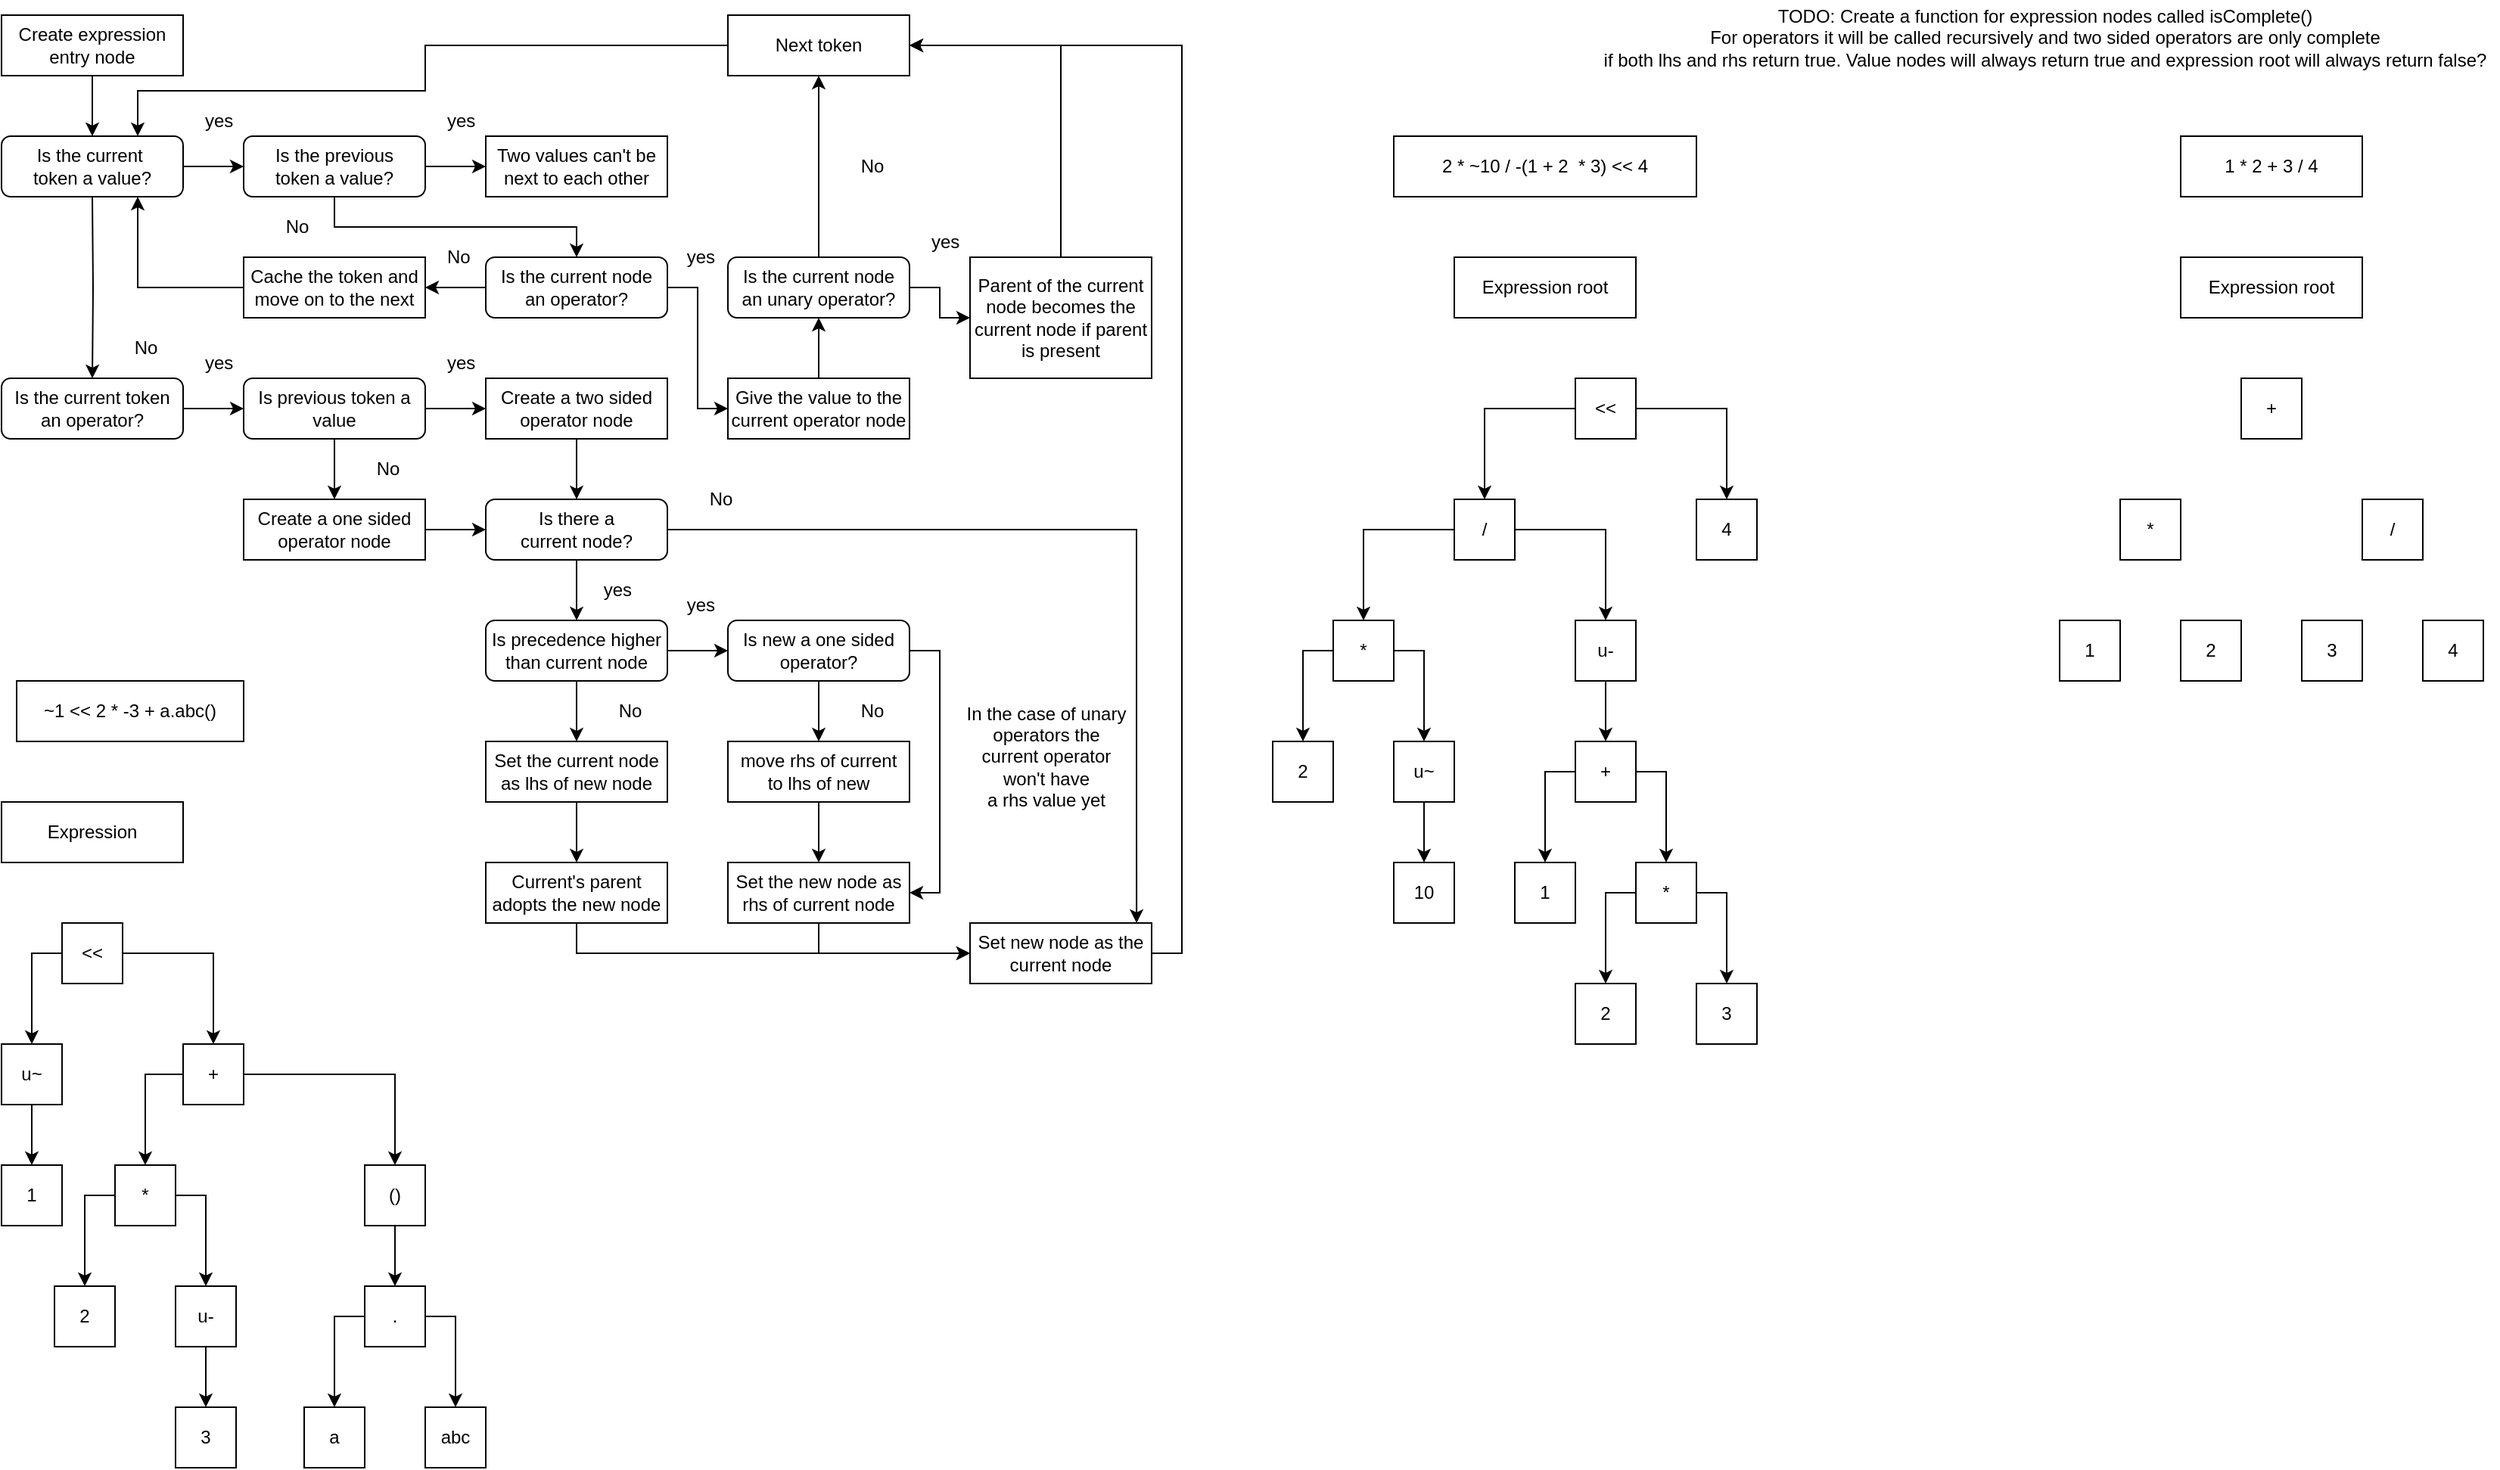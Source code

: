 <mxfile version="16.5.1" type="device"><diagram id="SBcMGMLodBMn_lNQAV_j" name="Page-1"><mxGraphModel dx="2355" dy="1145" grid="1" gridSize="10" guides="1" tooltips="1" connect="1" arrows="1" fold="1" page="1" pageScale="1" pageWidth="850" pageHeight="1100" math="0" shadow="0"><root><mxCell id="0"/><mxCell id="1" parent="0"/><mxCell id="Y9OVH4Fp9jgaFAXymYTt-4" style="edgeStyle=orthogonalEdgeStyle;rounded=0;orthogonalLoop=1;jettySize=auto;html=1;exitX=0.5;exitY=1;exitDx=0;exitDy=0;entryX=0.5;entryY=0;entryDx=0;entryDy=0;" parent="1" source="Y9OVH4Fp9jgaFAXymYTt-1" edge="1"><mxGeometry relative="1" as="geometry"><mxPoint x="100" y="120" as="targetPoint"/></mxGeometry></mxCell><mxCell id="Y9OVH4Fp9jgaFAXymYTt-1" value="Create expression&lt;br&gt;entry node" style="whiteSpace=wrap;html=1;" parent="1" vertex="1"><mxGeometry x="40" y="40" width="120" height="40" as="geometry"/></mxCell><mxCell id="Y9OVH4Fp9jgaFAXymYTt-6" style="edgeStyle=orthogonalEdgeStyle;rounded=0;orthogonalLoop=1;jettySize=auto;html=1;exitX=0.5;exitY=1;exitDx=0;exitDy=0;entryX=0.5;entryY=0;entryDx=0;entryDy=0;" parent="1" target="Y9OVH4Fp9jgaFAXymYTt-13" edge="1"><mxGeometry relative="1" as="geometry"><mxPoint x="100" y="160" as="sourcePoint"/><mxPoint x="100" y="200" as="targetPoint"/></mxGeometry></mxCell><mxCell id="Y9OVH4Fp9jgaFAXymYTt-15" style="edgeStyle=orthogonalEdgeStyle;rounded=0;orthogonalLoop=1;jettySize=auto;html=1;exitX=1;exitY=0.5;exitDx=0;exitDy=0;entryX=0;entryY=0.5;entryDx=0;entryDy=0;" parent="1" source="Y9OVH4Fp9jgaFAXymYTt-13" edge="1"><mxGeometry relative="1" as="geometry"><mxPoint x="200" y="300" as="targetPoint"/></mxGeometry></mxCell><mxCell id="Y9OVH4Fp9jgaFAXymYTt-13" value="Is the current token&lt;br&gt;an operator?" style="rounded=1;whiteSpace=wrap;html=1;" parent="1" vertex="1"><mxGeometry x="40" y="280" width="120" height="40" as="geometry"/></mxCell><mxCell id="Y9OVH4Fp9jgaFAXymYTt-16" value="&amp;nbsp; yes" style="text;html=1;align=center;verticalAlign=middle;resizable=0;points=[];autosize=1;strokeColor=none;fillColor=none;" parent="1" vertex="1"><mxGeometry x="160" y="260" width="40" height="20" as="geometry"/></mxCell><mxCell id="Y9OVH4Fp9jgaFAXymYTt-21" style="edgeStyle=orthogonalEdgeStyle;rounded=0;orthogonalLoop=1;jettySize=auto;html=1;exitX=1;exitY=0.5;exitDx=0;exitDy=0;entryX=0;entryY=0.5;entryDx=0;entryDy=0;" parent="1" source="Y9OVH4Fp9jgaFAXymYTt-18" target="Y9OVH4Fp9jgaFAXymYTt-19" edge="1"><mxGeometry relative="1" as="geometry"/></mxCell><mxCell id="Y9OVH4Fp9jgaFAXymYTt-23" style="edgeStyle=orthogonalEdgeStyle;rounded=0;orthogonalLoop=1;jettySize=auto;html=1;exitX=0.5;exitY=1;exitDx=0;exitDy=0;entryX=0.5;entryY=0;entryDx=0;entryDy=0;" parent="1" source="Y9OVH4Fp9jgaFAXymYTt-18" target="Y9OVH4Fp9jgaFAXymYTt-22" edge="1"><mxGeometry relative="1" as="geometry"/></mxCell><mxCell id="Y9OVH4Fp9jgaFAXymYTt-18" value="Is previous token a value" style="rounded=1;whiteSpace=wrap;html=1;" parent="1" vertex="1"><mxGeometry x="200" y="280" width="120" height="40" as="geometry"/></mxCell><mxCell id="Y9OVH4Fp9jgaFAXymYTt-138" style="edgeStyle=orthogonalEdgeStyle;rounded=0;orthogonalLoop=1;jettySize=auto;html=1;exitX=0.5;exitY=1;exitDx=0;exitDy=0;entryX=0.5;entryY=0;entryDx=0;entryDy=0;" parent="1" source="Y9OVH4Fp9jgaFAXymYTt-19" target="Y9OVH4Fp9jgaFAXymYTt-131" edge="1"><mxGeometry relative="1" as="geometry"/></mxCell><mxCell id="Y9OVH4Fp9jgaFAXymYTt-19" value="Create a two sided operator node" style="whiteSpace=wrap;html=1;" parent="1" vertex="1"><mxGeometry x="360" y="280" width="120" height="40" as="geometry"/></mxCell><mxCell id="Y9OVH4Fp9jgaFAXymYTt-20" value="&amp;nbsp; yes" style="text;html=1;align=center;verticalAlign=middle;resizable=0;points=[];autosize=1;strokeColor=none;fillColor=none;" parent="1" vertex="1"><mxGeometry x="320" y="260" width="40" height="20" as="geometry"/></mxCell><mxCell id="Y9OVH4Fp9jgaFAXymYTt-137" style="edgeStyle=orthogonalEdgeStyle;rounded=0;orthogonalLoop=1;jettySize=auto;html=1;exitX=1;exitY=0.5;exitDx=0;exitDy=0;entryX=0;entryY=0.5;entryDx=0;entryDy=0;" parent="1" source="Y9OVH4Fp9jgaFAXymYTt-22" target="Y9OVH4Fp9jgaFAXymYTt-131" edge="1"><mxGeometry relative="1" as="geometry"/></mxCell><mxCell id="Y9OVH4Fp9jgaFAXymYTt-22" value="Create a one sided operator node" style="whiteSpace=wrap;html=1;" parent="1" vertex="1"><mxGeometry x="200" y="360" width="120" height="40" as="geometry"/></mxCell><mxCell id="Y9OVH4Fp9jgaFAXymYTt-25" value="No" style="text;html=1;align=center;verticalAlign=middle;resizable=0;points=[];autosize=1;strokeColor=none;fillColor=none;" parent="1" vertex="1"><mxGeometry x="280" y="330" width="30" height="20" as="geometry"/></mxCell><mxCell id="Y9OVH4Fp9jgaFAXymYTt-128" style="edgeStyle=orthogonalEdgeStyle;rounded=0;orthogonalLoop=1;jettySize=auto;html=1;exitX=1;exitY=0.5;exitDx=0;exitDy=0;entryX=1;entryY=0.5;entryDx=0;entryDy=0;" parent="1" source="Y9OVH4Fp9jgaFAXymYTt-26" target="Y9OVH4Fp9jgaFAXymYTt-72" edge="1"><mxGeometry relative="1" as="geometry"/></mxCell><mxCell id="Y9OVH4Fp9jgaFAXymYTt-26" value="Set new node as the current node" style="whiteSpace=wrap;html=1;" parent="1" vertex="1"><mxGeometry x="680" y="640" width="120" height="40" as="geometry"/></mxCell><mxCell id="Y9OVH4Fp9jgaFAXymYTt-34" style="edgeStyle=orthogonalEdgeStyle;rounded=0;orthogonalLoop=1;jettySize=auto;html=1;exitX=1;exitY=0.5;exitDx=0;exitDy=0;entryX=0;entryY=0.5;entryDx=0;entryDy=0;" parent="1" source="Y9OVH4Fp9jgaFAXymYTt-29" target="Y9OVH4Fp9jgaFAXymYTt-33" edge="1"><mxGeometry relative="1" as="geometry"/></mxCell><mxCell id="Y9OVH4Fp9jgaFAXymYTt-29" value="Is the current&amp;nbsp;&lt;br&gt;token a value?" style="rounded=1;whiteSpace=wrap;html=1;" parent="1" vertex="1"><mxGeometry x="40" y="120" width="120" height="40" as="geometry"/></mxCell><mxCell id="Y9OVH4Fp9jgaFAXymYTt-30" value="No" style="text;html=1;align=center;verticalAlign=middle;resizable=0;points=[];autosize=1;strokeColor=none;fillColor=none;" parent="1" vertex="1"><mxGeometry x="120" y="250" width="30" height="20" as="geometry"/></mxCell><mxCell id="Y9OVH4Fp9jgaFAXymYTt-31" value="&amp;nbsp; yes" style="text;html=1;align=center;verticalAlign=middle;resizable=0;points=[];autosize=1;strokeColor=none;fillColor=none;" parent="1" vertex="1"><mxGeometry x="160" y="100" width="40" height="20" as="geometry"/></mxCell><mxCell id="Y9OVH4Fp9jgaFAXymYTt-43" style="edgeStyle=orthogonalEdgeStyle;rounded=0;orthogonalLoop=1;jettySize=auto;html=1;exitX=1;exitY=0.5;exitDx=0;exitDy=0;entryX=0;entryY=0.5;entryDx=0;entryDy=0;" parent="1" source="Y9OVH4Fp9jgaFAXymYTt-33" target="Y9OVH4Fp9jgaFAXymYTt-35" edge="1"><mxGeometry relative="1" as="geometry"/></mxCell><mxCell id="Y9OVH4Fp9jgaFAXymYTt-58" style="edgeStyle=orthogonalEdgeStyle;rounded=0;orthogonalLoop=1;jettySize=auto;html=1;exitX=0.5;exitY=1;exitDx=0;exitDy=0;" parent="1" source="Y9OVH4Fp9jgaFAXymYTt-33" target="Y9OVH4Fp9jgaFAXymYTt-53" edge="1"><mxGeometry relative="1" as="geometry"/></mxCell><mxCell id="Y9OVH4Fp9jgaFAXymYTt-33" value="Is the previous&lt;br&gt;token a value?" style="rounded=1;whiteSpace=wrap;html=1;" parent="1" vertex="1"><mxGeometry x="200" y="120" width="120" height="40" as="geometry"/></mxCell><mxCell id="Y9OVH4Fp9jgaFAXymYTt-35" value="Two values can't be next to each other" style="whiteSpace=wrap;html=1;" parent="1" vertex="1"><mxGeometry x="360" y="120" width="120" height="40" as="geometry"/></mxCell><mxCell id="Y9OVH4Fp9jgaFAXymYTt-42" value="&amp;nbsp; yes" style="text;html=1;align=center;verticalAlign=middle;resizable=0;points=[];autosize=1;strokeColor=none;fillColor=none;" parent="1" vertex="1"><mxGeometry x="320" y="100" width="40" height="20" as="geometry"/></mxCell><mxCell id="Y9OVH4Fp9jgaFAXymYTt-56" style="edgeStyle=orthogonalEdgeStyle;rounded=0;orthogonalLoop=1;jettySize=auto;html=1;exitX=0;exitY=0.5;exitDx=0;exitDy=0;entryX=1;entryY=0.5;entryDx=0;entryDy=0;" parent="1" source="Y9OVH4Fp9jgaFAXymYTt-53" target="Y9OVH4Fp9jgaFAXymYTt-54" edge="1"><mxGeometry relative="1" as="geometry"/></mxCell><mxCell id="Y9OVH4Fp9jgaFAXymYTt-68" style="edgeStyle=orthogonalEdgeStyle;rounded=0;orthogonalLoop=1;jettySize=auto;html=1;exitX=1;exitY=0.5;exitDx=0;exitDy=0;entryX=0;entryY=0.5;entryDx=0;entryDy=0;" parent="1" source="Y9OVH4Fp9jgaFAXymYTt-53" target="Y9OVH4Fp9jgaFAXymYTt-64" edge="1"><mxGeometry relative="1" as="geometry"/></mxCell><mxCell id="Y9OVH4Fp9jgaFAXymYTt-53" value="Is the current node&lt;br&gt;an operator?" style="rounded=1;whiteSpace=wrap;html=1;" parent="1" vertex="1"><mxGeometry x="360" y="200" width="120" height="40" as="geometry"/></mxCell><mxCell id="Y9OVH4Fp9jgaFAXymYTt-55" style="edgeStyle=orthogonalEdgeStyle;rounded=0;orthogonalLoop=1;jettySize=auto;html=1;exitX=0;exitY=0.5;exitDx=0;exitDy=0;entryX=0.75;entryY=1;entryDx=0;entryDy=0;" parent="1" source="Y9OVH4Fp9jgaFAXymYTt-54" target="Y9OVH4Fp9jgaFAXymYTt-29" edge="1"><mxGeometry relative="1" as="geometry"/></mxCell><mxCell id="Y9OVH4Fp9jgaFAXymYTt-54" value="Cache the token and move on to the next" style="whiteSpace=wrap;html=1;" parent="1" vertex="1"><mxGeometry x="200" y="200" width="120" height="40" as="geometry"/></mxCell><mxCell id="Y9OVH4Fp9jgaFAXymYTt-57" value="&amp;nbsp;No" style="text;html=1;align=center;verticalAlign=middle;resizable=0;points=[];autosize=1;strokeColor=none;fillColor=none;" parent="1" vertex="1"><mxGeometry x="325" y="190" width="30" height="20" as="geometry"/></mxCell><mxCell id="Y9OVH4Fp9jgaFAXymYTt-59" value="No" style="text;html=1;align=center;verticalAlign=middle;resizable=0;points=[];autosize=1;strokeColor=none;fillColor=none;" parent="1" vertex="1"><mxGeometry x="220" y="170" width="30" height="20" as="geometry"/></mxCell><mxCell id="Y9OVH4Fp9jgaFAXymYTt-63" value="&amp;nbsp;yes" style="text;html=1;align=center;verticalAlign=middle;resizable=0;points=[];autosize=1;strokeColor=none;fillColor=none;" parent="1" vertex="1"><mxGeometry x="480" y="190" width="40" height="20" as="geometry"/></mxCell><mxCell id="gCCXXtGv4BpS4SdcVjfM-45" style="edgeStyle=orthogonalEdgeStyle;rounded=0;orthogonalLoop=1;jettySize=auto;html=1;exitX=0.5;exitY=0;exitDx=0;exitDy=0;entryX=0.5;entryY=1;entryDx=0;entryDy=0;" edge="1" parent="1" source="Y9OVH4Fp9jgaFAXymYTt-64" target="gCCXXtGv4BpS4SdcVjfM-44"><mxGeometry relative="1" as="geometry"/></mxCell><mxCell id="Y9OVH4Fp9jgaFAXymYTt-64" value="Give the value to the current operator node" style="whiteSpace=wrap;html=1;" parent="1" vertex="1"><mxGeometry x="520" y="280" width="120" height="40" as="geometry"/></mxCell><mxCell id="Y9OVH4Fp9jgaFAXymYTt-79" style="edgeStyle=orthogonalEdgeStyle;rounded=0;orthogonalLoop=1;jettySize=auto;html=1;exitX=0;exitY=0.5;exitDx=0;exitDy=0;entryX=0.75;entryY=0;entryDx=0;entryDy=0;" parent="1" source="Y9OVH4Fp9jgaFAXymYTt-72" target="Y9OVH4Fp9jgaFAXymYTt-29" edge="1"><mxGeometry relative="1" as="geometry"><Array as="points"><mxPoint x="320" y="60"/><mxPoint x="320" y="90"/><mxPoint x="130" y="90"/></Array></mxGeometry></mxCell><mxCell id="Y9OVH4Fp9jgaFAXymYTt-72" value="Next token" style="whiteSpace=wrap;html=1;" parent="1" vertex="1"><mxGeometry x="520" y="40" width="120" height="40" as="geometry"/></mxCell><mxCell id="Y9OVH4Fp9jgaFAXymYTt-90" style="edgeStyle=orthogonalEdgeStyle;rounded=0;orthogonalLoop=1;jettySize=auto;html=1;exitX=0.5;exitY=1;exitDx=0;exitDy=0;entryX=0.5;entryY=0;entryDx=0;entryDy=0;" parent="1" source="Y9OVH4Fp9jgaFAXymYTt-81" target="Y9OVH4Fp9jgaFAXymYTt-88" edge="1"><mxGeometry relative="1" as="geometry"/></mxCell><mxCell id="Y9OVH4Fp9jgaFAXymYTt-120" style="edgeStyle=orthogonalEdgeStyle;rounded=0;orthogonalLoop=1;jettySize=auto;html=1;exitX=1;exitY=0.5;exitDx=0;exitDy=0;entryX=0;entryY=0.5;entryDx=0;entryDy=0;" parent="1" source="Y9OVH4Fp9jgaFAXymYTt-81" target="Y9OVH4Fp9jgaFAXymYTt-119" edge="1"><mxGeometry relative="1" as="geometry"/></mxCell><mxCell id="Y9OVH4Fp9jgaFAXymYTt-81" value="Is precedence higher than current node" style="rounded=1;whiteSpace=wrap;html=1;" parent="1" vertex="1"><mxGeometry x="360" y="440" width="120" height="40" as="geometry"/></mxCell><mxCell id="Y9OVH4Fp9jgaFAXymYTt-118" style="edgeStyle=orthogonalEdgeStyle;rounded=0;orthogonalLoop=1;jettySize=auto;html=1;exitX=0.5;exitY=1;exitDx=0;exitDy=0;entryX=0.5;entryY=0;entryDx=0;entryDy=0;" parent="1" source="Y9OVH4Fp9jgaFAXymYTt-84" target="Y9OVH4Fp9jgaFAXymYTt-91" edge="1"><mxGeometry relative="1" as="geometry"/></mxCell><mxCell id="Y9OVH4Fp9jgaFAXymYTt-84" value="move rhs of current&lt;br&gt;to lhs of new" style="whiteSpace=wrap;html=1;" parent="1" vertex="1"><mxGeometry x="520" y="520" width="120" height="40" as="geometry"/></mxCell><mxCell id="Y9OVH4Fp9jgaFAXymYTt-85" value="&amp;nbsp;yes" style="text;html=1;align=center;verticalAlign=middle;resizable=0;points=[];autosize=1;strokeColor=none;fillColor=none;" parent="1" vertex="1"><mxGeometry x="480" y="420" width="40" height="20" as="geometry"/></mxCell><mxCell id="Y9OVH4Fp9jgaFAXymYTt-87" value="No" style="text;html=1;align=center;verticalAlign=middle;resizable=0;points=[];autosize=1;strokeColor=none;fillColor=none;" parent="1" vertex="1"><mxGeometry x="440" y="490" width="30" height="20" as="geometry"/></mxCell><mxCell id="Y9OVH4Fp9jgaFAXymYTt-97" style="edgeStyle=orthogonalEdgeStyle;rounded=0;orthogonalLoop=1;jettySize=auto;html=1;exitX=0.5;exitY=1;exitDx=0;exitDy=0;entryX=0.5;entryY=0;entryDx=0;entryDy=0;" parent="1" source="Y9OVH4Fp9jgaFAXymYTt-88" target="Y9OVH4Fp9jgaFAXymYTt-95" edge="1"><mxGeometry relative="1" as="geometry"/></mxCell><mxCell id="Y9OVH4Fp9jgaFAXymYTt-88" value="Set the current node as lhs of new node" style="whiteSpace=wrap;html=1;" parent="1" vertex="1"><mxGeometry x="360" y="520" width="120" height="40" as="geometry"/></mxCell><mxCell id="Y9OVH4Fp9jgaFAXymYTt-126" style="edgeStyle=orthogonalEdgeStyle;rounded=0;orthogonalLoop=1;jettySize=auto;html=1;exitX=0.5;exitY=1;exitDx=0;exitDy=0;entryX=0;entryY=0.5;entryDx=0;entryDy=0;" parent="1" source="Y9OVH4Fp9jgaFAXymYTt-91" target="Y9OVH4Fp9jgaFAXymYTt-26" edge="1"><mxGeometry relative="1" as="geometry"/></mxCell><mxCell id="Y9OVH4Fp9jgaFAXymYTt-91" value="Set the new node as rhs of current node" style="whiteSpace=wrap;html=1;" parent="1" vertex="1"><mxGeometry x="520" y="600" width="120" height="40" as="geometry"/></mxCell><mxCell id="Y9OVH4Fp9jgaFAXymYTt-127" style="edgeStyle=orthogonalEdgeStyle;rounded=0;orthogonalLoop=1;jettySize=auto;html=1;exitX=0.5;exitY=1;exitDx=0;exitDy=0;entryX=0;entryY=0.5;entryDx=0;entryDy=0;" parent="1" source="Y9OVH4Fp9jgaFAXymYTt-95" target="Y9OVH4Fp9jgaFAXymYTt-26" edge="1"><mxGeometry relative="1" as="geometry"/></mxCell><mxCell id="Y9OVH4Fp9jgaFAXymYTt-95" value="Current's parent adopts the new node" style="whiteSpace=wrap;html=1;" parent="1" vertex="1"><mxGeometry x="360" y="600" width="120" height="40" as="geometry"/></mxCell><mxCell id="Y9OVH4Fp9jgaFAXymYTt-99" value="~1 &amp;lt;&amp;lt; 2 * -3 + a.abc()" style="whiteSpace=wrap;html=1;" parent="1" vertex="1"><mxGeometry x="50" y="480" width="150" height="40" as="geometry"/></mxCell><mxCell id="Y9OVH4Fp9jgaFAXymYTt-105" value="Expression" style="whiteSpace=wrap;html=1;" parent="1" vertex="1"><mxGeometry x="40" y="560" width="120" height="40" as="geometry"/></mxCell><mxCell id="Y9OVH4Fp9jgaFAXymYTt-122" style="edgeStyle=orthogonalEdgeStyle;rounded=0;orthogonalLoop=1;jettySize=auto;html=1;exitX=0.5;exitY=1;exitDx=0;exitDy=0;entryX=0.5;entryY=0;entryDx=0;entryDy=0;" parent="1" source="Y9OVH4Fp9jgaFAXymYTt-119" target="Y9OVH4Fp9jgaFAXymYTt-84" edge="1"><mxGeometry relative="1" as="geometry"/></mxCell><mxCell id="Y9OVH4Fp9jgaFAXymYTt-125" style="edgeStyle=orthogonalEdgeStyle;rounded=0;orthogonalLoop=1;jettySize=auto;html=1;exitX=1;exitY=0.5;exitDx=0;exitDy=0;entryX=1;entryY=0.5;entryDx=0;entryDy=0;" parent="1" source="Y9OVH4Fp9jgaFAXymYTt-119" target="Y9OVH4Fp9jgaFAXymYTt-91" edge="1"><mxGeometry relative="1" as="geometry"><Array as="points"><mxPoint x="660" y="460"/><mxPoint x="660" y="620"/></Array></mxGeometry></mxCell><mxCell id="Y9OVH4Fp9jgaFAXymYTt-119" value="Is new a one sided operator?" style="rounded=1;whiteSpace=wrap;html=1;" parent="1" vertex="1"><mxGeometry x="520" y="440" width="120" height="40" as="geometry"/></mxCell><mxCell id="Y9OVH4Fp9jgaFAXymYTt-121" value="No" style="text;html=1;align=center;verticalAlign=middle;resizable=0;points=[];autosize=1;strokeColor=none;fillColor=none;" parent="1" vertex="1"><mxGeometry x="600" y="490" width="30" height="20" as="geometry"/></mxCell><mxCell id="Y9OVH4Fp9jgaFAXymYTt-129" value="In the case of unary&lt;br&gt;operators the&lt;br&gt;current operator&lt;br&gt;won't have&lt;br&gt;a rhs value yet" style="text;html=1;align=center;verticalAlign=middle;resizable=0;points=[];autosize=1;strokeColor=none;fillColor=none;" parent="1" vertex="1"><mxGeometry x="670" y="490" width="120" height="80" as="geometry"/></mxCell><mxCell id="Y9OVH4Fp9jgaFAXymYTt-160" style="edgeStyle=orthogonalEdgeStyle;rounded=0;orthogonalLoop=1;jettySize=auto;html=1;exitX=0.5;exitY=1;exitDx=0;exitDy=0;entryX=0.5;entryY=0;entryDx=0;entryDy=0;" parent="1" source="Y9OVH4Fp9jgaFAXymYTt-130" target="Y9OVH4Fp9jgaFAXymYTt-145" edge="1"><mxGeometry relative="1" as="geometry"/></mxCell><mxCell id="Y9OVH4Fp9jgaFAXymYTt-130" value="u~" style="whiteSpace=wrap;html=1;" parent="1" vertex="1"><mxGeometry x="40" y="720" width="40" height="40" as="geometry"/></mxCell><mxCell id="Y9OVH4Fp9jgaFAXymYTt-140" style="edgeStyle=orthogonalEdgeStyle;rounded=0;orthogonalLoop=1;jettySize=auto;html=1;exitX=0.5;exitY=1;exitDx=0;exitDy=0;entryX=0.5;entryY=0;entryDx=0;entryDy=0;" parent="1" source="Y9OVH4Fp9jgaFAXymYTt-131" target="Y9OVH4Fp9jgaFAXymYTt-81" edge="1"><mxGeometry relative="1" as="geometry"/></mxCell><mxCell id="Y9OVH4Fp9jgaFAXymYTt-141" style="edgeStyle=orthogonalEdgeStyle;rounded=0;orthogonalLoop=1;jettySize=auto;html=1;exitX=1;exitY=0.5;exitDx=0;exitDy=0;entryX=0.917;entryY=0;entryDx=0;entryDy=0;entryPerimeter=0;" parent="1" source="Y9OVH4Fp9jgaFAXymYTt-131" target="Y9OVH4Fp9jgaFAXymYTt-26" edge="1"><mxGeometry relative="1" as="geometry"/></mxCell><mxCell id="Y9OVH4Fp9jgaFAXymYTt-131" value="Is there a&lt;br&gt;current node?" style="rounded=1;whiteSpace=wrap;html=1;" parent="1" vertex="1"><mxGeometry x="360" y="360" width="120" height="40" as="geometry"/></mxCell><mxCell id="Y9OVH4Fp9jgaFAXymYTt-139" value="&amp;nbsp;yes" style="text;html=1;align=center;verticalAlign=middle;resizable=0;points=[];autosize=1;strokeColor=none;fillColor=none;" parent="1" vertex="1"><mxGeometry x="425" y="410" width="40" height="20" as="geometry"/></mxCell><mxCell id="Y9OVH4Fp9jgaFAXymYTt-142" value="No" style="text;html=1;align=center;verticalAlign=middle;resizable=0;points=[];autosize=1;strokeColor=none;fillColor=none;" parent="1" vertex="1"><mxGeometry x="500" y="350" width="30" height="20" as="geometry"/></mxCell><mxCell id="Y9OVH4Fp9jgaFAXymYTt-145" value="1" style="whiteSpace=wrap;html=1;" parent="1" vertex="1"><mxGeometry x="40" y="800" width="40" height="40" as="geometry"/></mxCell><mxCell id="Y9OVH4Fp9jgaFAXymYTt-161" style="edgeStyle=orthogonalEdgeStyle;rounded=0;orthogonalLoop=1;jettySize=auto;html=1;exitX=0;exitY=0.5;exitDx=0;exitDy=0;entryX=0.5;entryY=0;entryDx=0;entryDy=0;" parent="1" source="Y9OVH4Fp9jgaFAXymYTt-146" target="Y9OVH4Fp9jgaFAXymYTt-130" edge="1"><mxGeometry relative="1" as="geometry"/></mxCell><mxCell id="Y9OVH4Fp9jgaFAXymYTt-165" style="edgeStyle=orthogonalEdgeStyle;rounded=0;orthogonalLoop=1;jettySize=auto;html=1;exitX=1;exitY=0.5;exitDx=0;exitDy=0;entryX=0.5;entryY=0;entryDx=0;entryDy=0;" parent="1" source="Y9OVH4Fp9jgaFAXymYTt-146" target="Y9OVH4Fp9jgaFAXymYTt-153" edge="1"><mxGeometry relative="1" as="geometry"/></mxCell><mxCell id="Y9OVH4Fp9jgaFAXymYTt-146" value="&amp;lt;&amp;lt;" style="whiteSpace=wrap;html=1;" parent="1" vertex="1"><mxGeometry x="80" y="640" width="40" height="40" as="geometry"/></mxCell><mxCell id="Y9OVH4Fp9jgaFAXymYTt-147" value="2" style="whiteSpace=wrap;html=1;" parent="1" vertex="1"><mxGeometry x="75" y="880" width="40" height="40" as="geometry"/></mxCell><mxCell id="Y9OVH4Fp9jgaFAXymYTt-158" style="edgeStyle=orthogonalEdgeStyle;rounded=0;orthogonalLoop=1;jettySize=auto;html=1;exitX=1;exitY=0.5;exitDx=0;exitDy=0;entryX=0.5;entryY=0;entryDx=0;entryDy=0;" parent="1" source="Y9OVH4Fp9jgaFAXymYTt-148" target="Y9OVH4Fp9jgaFAXymYTt-150" edge="1"><mxGeometry relative="1" as="geometry"/></mxCell><mxCell id="Y9OVH4Fp9jgaFAXymYTt-159" style="edgeStyle=orthogonalEdgeStyle;rounded=0;orthogonalLoop=1;jettySize=auto;html=1;exitX=0;exitY=0.5;exitDx=0;exitDy=0;entryX=0.5;entryY=0;entryDx=0;entryDy=0;" parent="1" source="Y9OVH4Fp9jgaFAXymYTt-148" target="Y9OVH4Fp9jgaFAXymYTt-147" edge="1"><mxGeometry relative="1" as="geometry"/></mxCell><mxCell id="Y9OVH4Fp9jgaFAXymYTt-148" value="*" style="whiteSpace=wrap;html=1;" parent="1" vertex="1"><mxGeometry x="115" y="800" width="40" height="40" as="geometry"/></mxCell><mxCell id="Y9OVH4Fp9jgaFAXymYTt-162" style="edgeStyle=orthogonalEdgeStyle;rounded=0;orthogonalLoop=1;jettySize=auto;html=1;exitX=0.5;exitY=1;exitDx=0;exitDy=0;entryX=0.5;entryY=0;entryDx=0;entryDy=0;" parent="1" source="Y9OVH4Fp9jgaFAXymYTt-150" target="Y9OVH4Fp9jgaFAXymYTt-151" edge="1"><mxGeometry relative="1" as="geometry"/></mxCell><mxCell id="Y9OVH4Fp9jgaFAXymYTt-150" value="u-" style="whiteSpace=wrap;html=1;" parent="1" vertex="1"><mxGeometry x="155" y="880" width="40" height="40" as="geometry"/></mxCell><mxCell id="Y9OVH4Fp9jgaFAXymYTt-151" value="3" style="whiteSpace=wrap;html=1;" parent="1" vertex="1"><mxGeometry x="155" y="960" width="40" height="40" as="geometry"/></mxCell><mxCell id="Y9OVH4Fp9jgaFAXymYTt-164" style="edgeStyle=orthogonalEdgeStyle;rounded=0;orthogonalLoop=1;jettySize=auto;html=1;exitX=0;exitY=0.5;exitDx=0;exitDy=0;entryX=0.5;entryY=0;entryDx=0;entryDy=0;" parent="1" source="Y9OVH4Fp9jgaFAXymYTt-153" target="Y9OVH4Fp9jgaFAXymYTt-148" edge="1"><mxGeometry relative="1" as="geometry"/></mxCell><mxCell id="Y9OVH4Fp9jgaFAXymYTt-173" style="edgeStyle=orthogonalEdgeStyle;rounded=0;orthogonalLoop=1;jettySize=auto;html=1;exitX=1;exitY=0.5;exitDx=0;exitDy=0;entryX=0.5;entryY=0;entryDx=0;entryDy=0;" parent="1" source="Y9OVH4Fp9jgaFAXymYTt-153" target="Y9OVH4Fp9jgaFAXymYTt-172" edge="1"><mxGeometry relative="1" as="geometry"/></mxCell><mxCell id="Y9OVH4Fp9jgaFAXymYTt-153" value="+" style="whiteSpace=wrap;html=1;" parent="1" vertex="1"><mxGeometry x="160" y="720" width="40" height="40" as="geometry"/></mxCell><mxCell id="Y9OVH4Fp9jgaFAXymYTt-156" value="a" style="whiteSpace=wrap;html=1;" parent="1" vertex="1"><mxGeometry x="240" y="960" width="40" height="40" as="geometry"/></mxCell><mxCell id="Y9OVH4Fp9jgaFAXymYTt-170" style="edgeStyle=orthogonalEdgeStyle;rounded=0;orthogonalLoop=1;jettySize=auto;html=1;exitX=0;exitY=0.5;exitDx=0;exitDy=0;entryX=0.5;entryY=0;entryDx=0;entryDy=0;" parent="1" source="Y9OVH4Fp9jgaFAXymYTt-166" target="Y9OVH4Fp9jgaFAXymYTt-156" edge="1"><mxGeometry relative="1" as="geometry"/></mxCell><mxCell id="Y9OVH4Fp9jgaFAXymYTt-171" style="edgeStyle=orthogonalEdgeStyle;rounded=0;orthogonalLoop=1;jettySize=auto;html=1;exitX=1;exitY=0.5;exitDx=0;exitDy=0;entryX=0.5;entryY=0;entryDx=0;entryDy=0;" parent="1" source="Y9OVH4Fp9jgaFAXymYTt-166" target="Y9OVH4Fp9jgaFAXymYTt-169" edge="1"><mxGeometry relative="1" as="geometry"/></mxCell><mxCell id="Y9OVH4Fp9jgaFAXymYTt-166" value="." style="whiteSpace=wrap;html=1;" parent="1" vertex="1"><mxGeometry x="280" y="880" width="40" height="40" as="geometry"/></mxCell><mxCell id="Y9OVH4Fp9jgaFAXymYTt-169" value="abc" style="whiteSpace=wrap;html=1;" parent="1" vertex="1"><mxGeometry x="320" y="960" width="40" height="40" as="geometry"/></mxCell><mxCell id="Y9OVH4Fp9jgaFAXymYTt-174" style="edgeStyle=orthogonalEdgeStyle;rounded=0;orthogonalLoop=1;jettySize=auto;html=1;exitX=0.5;exitY=1;exitDx=0;exitDy=0;entryX=0.5;entryY=0;entryDx=0;entryDy=0;" parent="1" source="Y9OVH4Fp9jgaFAXymYTt-172" target="Y9OVH4Fp9jgaFAXymYTt-166" edge="1"><mxGeometry relative="1" as="geometry"/></mxCell><mxCell id="Y9OVH4Fp9jgaFAXymYTt-172" value="()" style="whiteSpace=wrap;html=1;" parent="1" vertex="1"><mxGeometry x="280" y="800" width="40" height="40" as="geometry"/></mxCell><mxCell id="Rejgx-qA4hH5I9XHddZr-1" value="2 * ~10 / -(1 + 2&amp;nbsp; * 3) &amp;lt;&amp;lt; 4" style="whiteSpace=wrap;html=1;" parent="1" vertex="1"><mxGeometry x="960" y="120" width="200" height="40" as="geometry"/></mxCell><mxCell id="Rejgx-qA4hH5I9XHddZr-7" value="TODO: Create a function for expression nodes called isComplete()&lt;br&gt;For operators it will be called recursively and two sided operators are only complete&lt;br&gt;if both lhs and rhs return true. Value nodes will always return true and expression root will always return false?" style="text;html=1;align=center;verticalAlign=middle;resizable=0;points=[];autosize=1;strokeColor=none;fillColor=none;" parent="1" vertex="1"><mxGeometry x="1090" y="30" width="600" height="50" as="geometry"/></mxCell><mxCell id="Rejgx-qA4hH5I9XHddZr-11" value="Expression root" style="whiteSpace=wrap;html=1;" parent="1" vertex="1"><mxGeometry x="1000" y="200" width="120" height="40" as="geometry"/></mxCell><mxCell id="gCCXXtGv4BpS4SdcVjfM-1" value="1 * 2 + 3 / 4" style="whiteSpace=wrap;html=1;" vertex="1" parent="1"><mxGeometry x="1480" y="120" width="120" height="40" as="geometry"/></mxCell><mxCell id="gCCXXtGv4BpS4SdcVjfM-2" value="Expression root" style="whiteSpace=wrap;html=1;" vertex="1" parent="1"><mxGeometry x="1480" y="200" width="120" height="40" as="geometry"/></mxCell><mxCell id="gCCXXtGv4BpS4SdcVjfM-3" value="1" style="whiteSpace=wrap;html=1;" vertex="1" parent="1"><mxGeometry x="1400" y="440" width="40" height="40" as="geometry"/></mxCell><mxCell id="gCCXXtGv4BpS4SdcVjfM-4" value="*" style="whiteSpace=wrap;html=1;" vertex="1" parent="1"><mxGeometry x="1440" y="360" width="40" height="40" as="geometry"/></mxCell><mxCell id="gCCXXtGv4BpS4SdcVjfM-5" value="2" style="whiteSpace=wrap;html=1;" vertex="1" parent="1"><mxGeometry x="1480" y="440" width="40" height="40" as="geometry"/></mxCell><mxCell id="gCCXXtGv4BpS4SdcVjfM-9" value="+" style="whiteSpace=wrap;html=1;" vertex="1" parent="1"><mxGeometry x="1520" y="280" width="40" height="40" as="geometry"/></mxCell><mxCell id="gCCXXtGv4BpS4SdcVjfM-10" value="3" style="whiteSpace=wrap;html=1;" vertex="1" parent="1"><mxGeometry x="1560" y="440" width="40" height="40" as="geometry"/></mxCell><mxCell id="gCCXXtGv4BpS4SdcVjfM-11" value="/" style="whiteSpace=wrap;html=1;" vertex="1" parent="1"><mxGeometry x="1600" y="360" width="40" height="40" as="geometry"/></mxCell><mxCell id="gCCXXtGv4BpS4SdcVjfM-12" value="4" style="whiteSpace=wrap;html=1;" vertex="1" parent="1"><mxGeometry x="1640" y="440" width="40" height="40" as="geometry"/></mxCell><mxCell id="gCCXXtGv4BpS4SdcVjfM-14" value="2" style="whiteSpace=wrap;html=1;" vertex="1" parent="1"><mxGeometry x="880" y="520" width="40" height="40" as="geometry"/></mxCell><mxCell id="gCCXXtGv4BpS4SdcVjfM-36" style="edgeStyle=orthogonalEdgeStyle;rounded=0;orthogonalLoop=1;jettySize=auto;html=1;exitX=1;exitY=0.5;exitDx=0;exitDy=0;entryX=0.5;entryY=0;entryDx=0;entryDy=0;" edge="1" parent="1" source="gCCXXtGv4BpS4SdcVjfM-16" target="gCCXXtGv4BpS4SdcVjfM-17"><mxGeometry relative="1" as="geometry"/></mxCell><mxCell id="gCCXXtGv4BpS4SdcVjfM-37" style="edgeStyle=orthogonalEdgeStyle;rounded=0;orthogonalLoop=1;jettySize=auto;html=1;exitX=0;exitY=0.5;exitDx=0;exitDy=0;entryX=0.5;entryY=0;entryDx=0;entryDy=0;" edge="1" parent="1" source="gCCXXtGv4BpS4SdcVjfM-16" target="gCCXXtGv4BpS4SdcVjfM-14"><mxGeometry relative="1" as="geometry"/></mxCell><mxCell id="gCCXXtGv4BpS4SdcVjfM-16" value="*" style="whiteSpace=wrap;html=1;" vertex="1" parent="1"><mxGeometry x="920" y="440" width="40" height="40" as="geometry"/></mxCell><mxCell id="gCCXXtGv4BpS4SdcVjfM-38" style="edgeStyle=orthogonalEdgeStyle;rounded=0;orthogonalLoop=1;jettySize=auto;html=1;exitX=0.5;exitY=1;exitDx=0;exitDy=0;entryX=0.5;entryY=0;entryDx=0;entryDy=0;" edge="1" parent="1" source="gCCXXtGv4BpS4SdcVjfM-17" target="gCCXXtGv4BpS4SdcVjfM-18"><mxGeometry relative="1" as="geometry"/></mxCell><mxCell id="gCCXXtGv4BpS4SdcVjfM-17" value="u~" style="whiteSpace=wrap;html=1;" vertex="1" parent="1"><mxGeometry x="960" y="520" width="40" height="40" as="geometry"/></mxCell><mxCell id="gCCXXtGv4BpS4SdcVjfM-18" value="10" style="whiteSpace=wrap;html=1;" vertex="1" parent="1"><mxGeometry x="960" y="600" width="40" height="40" as="geometry"/></mxCell><mxCell id="gCCXXtGv4BpS4SdcVjfM-31" style="edgeStyle=orthogonalEdgeStyle;rounded=0;orthogonalLoop=1;jettySize=auto;html=1;exitX=0;exitY=0.5;exitDx=0;exitDy=0;entryX=0.5;entryY=0;entryDx=0;entryDy=0;" edge="1" parent="1" source="gCCXXtGv4BpS4SdcVjfM-19" target="gCCXXtGv4BpS4SdcVjfM-16"><mxGeometry relative="1" as="geometry"/></mxCell><mxCell id="gCCXXtGv4BpS4SdcVjfM-33" style="edgeStyle=orthogonalEdgeStyle;rounded=0;orthogonalLoop=1;jettySize=auto;html=1;exitX=1;exitY=0.5;exitDx=0;exitDy=0;entryX=0.5;entryY=0;entryDx=0;entryDy=0;" edge="1" parent="1" source="gCCXXtGv4BpS4SdcVjfM-19" target="gCCXXtGv4BpS4SdcVjfM-21"><mxGeometry relative="1" as="geometry"/></mxCell><mxCell id="gCCXXtGv4BpS4SdcVjfM-19" value="/" style="whiteSpace=wrap;html=1;" vertex="1" parent="1"><mxGeometry x="1000" y="360" width="40" height="40" as="geometry"/></mxCell><mxCell id="gCCXXtGv4BpS4SdcVjfM-39" style="edgeStyle=orthogonalEdgeStyle;rounded=0;orthogonalLoop=1;jettySize=auto;html=1;exitX=0.5;exitY=1;exitDx=0;exitDy=0;entryX=0.5;entryY=0;entryDx=0;entryDy=0;" edge="1" parent="1" source="gCCXXtGv4BpS4SdcVjfM-21" target="gCCXXtGv4BpS4SdcVjfM-23"><mxGeometry relative="1" as="geometry"/></mxCell><mxCell id="gCCXXtGv4BpS4SdcVjfM-21" value="u-" style="whiteSpace=wrap;html=1;" vertex="1" parent="1"><mxGeometry x="1080" y="440" width="40" height="40" as="geometry"/></mxCell><mxCell id="gCCXXtGv4BpS4SdcVjfM-22" value="1" style="whiteSpace=wrap;html=1;" vertex="1" parent="1"><mxGeometry x="1040" y="600" width="40" height="40" as="geometry"/></mxCell><mxCell id="gCCXXtGv4BpS4SdcVjfM-40" style="edgeStyle=orthogonalEdgeStyle;rounded=0;orthogonalLoop=1;jettySize=auto;html=1;exitX=0;exitY=0.5;exitDx=0;exitDy=0;entryX=0.5;entryY=0;entryDx=0;entryDy=0;" edge="1" parent="1" source="gCCXXtGv4BpS4SdcVjfM-23" target="gCCXXtGv4BpS4SdcVjfM-22"><mxGeometry relative="1" as="geometry"/></mxCell><mxCell id="gCCXXtGv4BpS4SdcVjfM-41" style="edgeStyle=orthogonalEdgeStyle;rounded=0;orthogonalLoop=1;jettySize=auto;html=1;exitX=1;exitY=0.5;exitDx=0;exitDy=0;entryX=0.5;entryY=0;entryDx=0;entryDy=0;" edge="1" parent="1" source="gCCXXtGv4BpS4SdcVjfM-23" target="gCCXXtGv4BpS4SdcVjfM-25"><mxGeometry relative="1" as="geometry"/></mxCell><mxCell id="gCCXXtGv4BpS4SdcVjfM-23" value="+" style="whiteSpace=wrap;html=1;" vertex="1" parent="1"><mxGeometry x="1080" y="520" width="40" height="40" as="geometry"/></mxCell><mxCell id="gCCXXtGv4BpS4SdcVjfM-24" value="2" style="whiteSpace=wrap;html=1;" vertex="1" parent="1"><mxGeometry x="1080" y="680" width="40" height="40" as="geometry"/></mxCell><mxCell id="gCCXXtGv4BpS4SdcVjfM-42" style="edgeStyle=orthogonalEdgeStyle;rounded=0;orthogonalLoop=1;jettySize=auto;html=1;exitX=0;exitY=0.5;exitDx=0;exitDy=0;entryX=0.5;entryY=0;entryDx=0;entryDy=0;" edge="1" parent="1" source="gCCXXtGv4BpS4SdcVjfM-25" target="gCCXXtGv4BpS4SdcVjfM-24"><mxGeometry relative="1" as="geometry"/></mxCell><mxCell id="gCCXXtGv4BpS4SdcVjfM-43" style="edgeStyle=orthogonalEdgeStyle;rounded=0;orthogonalLoop=1;jettySize=auto;html=1;exitX=1;exitY=0.5;exitDx=0;exitDy=0;entryX=0.5;entryY=0;entryDx=0;entryDy=0;" edge="1" parent="1" source="gCCXXtGv4BpS4SdcVjfM-25" target="gCCXXtGv4BpS4SdcVjfM-26"><mxGeometry relative="1" as="geometry"/></mxCell><mxCell id="gCCXXtGv4BpS4SdcVjfM-25" value="*" style="whiteSpace=wrap;html=1;" vertex="1" parent="1"><mxGeometry x="1120" y="600" width="40" height="40" as="geometry"/></mxCell><mxCell id="gCCXXtGv4BpS4SdcVjfM-26" value="3" style="whiteSpace=wrap;html=1;" vertex="1" parent="1"><mxGeometry x="1160" y="680" width="40" height="40" as="geometry"/></mxCell><mxCell id="gCCXXtGv4BpS4SdcVjfM-29" style="edgeStyle=orthogonalEdgeStyle;rounded=0;orthogonalLoop=1;jettySize=auto;html=1;exitX=0;exitY=0.5;exitDx=0;exitDy=0;entryX=0.5;entryY=0;entryDx=0;entryDy=0;" edge="1" parent="1" source="gCCXXtGv4BpS4SdcVjfM-27" target="gCCXXtGv4BpS4SdcVjfM-19"><mxGeometry relative="1" as="geometry"/></mxCell><mxCell id="gCCXXtGv4BpS4SdcVjfM-30" style="edgeStyle=orthogonalEdgeStyle;rounded=0;orthogonalLoop=1;jettySize=auto;html=1;exitX=1;exitY=0.5;exitDx=0;exitDy=0;entryX=0.5;entryY=0;entryDx=0;entryDy=0;" edge="1" parent="1" source="gCCXXtGv4BpS4SdcVjfM-27" target="gCCXXtGv4BpS4SdcVjfM-28"><mxGeometry relative="1" as="geometry"/></mxCell><mxCell id="gCCXXtGv4BpS4SdcVjfM-27" value="&amp;lt;&amp;lt;" style="whiteSpace=wrap;html=1;" vertex="1" parent="1"><mxGeometry x="1080" y="280" width="40" height="40" as="geometry"/></mxCell><mxCell id="gCCXXtGv4BpS4SdcVjfM-28" value="4" style="whiteSpace=wrap;html=1;" vertex="1" parent="1"><mxGeometry x="1160" y="360" width="40" height="40" as="geometry"/></mxCell><mxCell id="gCCXXtGv4BpS4SdcVjfM-48" style="edgeStyle=orthogonalEdgeStyle;rounded=0;orthogonalLoop=1;jettySize=auto;html=1;exitX=0.5;exitY=0;exitDx=0;exitDy=0;entryX=0.5;entryY=1;entryDx=0;entryDy=0;" edge="1" parent="1" source="gCCXXtGv4BpS4SdcVjfM-44" target="Y9OVH4Fp9jgaFAXymYTt-72"><mxGeometry relative="1" as="geometry"/></mxCell><mxCell id="gCCXXtGv4BpS4SdcVjfM-52" style="edgeStyle=orthogonalEdgeStyle;rounded=0;orthogonalLoop=1;jettySize=auto;html=1;exitX=1;exitY=0.5;exitDx=0;exitDy=0;entryX=0;entryY=0.5;entryDx=0;entryDy=0;" edge="1" parent="1" source="gCCXXtGv4BpS4SdcVjfM-44" target="gCCXXtGv4BpS4SdcVjfM-46"><mxGeometry relative="1" as="geometry"/></mxCell><mxCell id="gCCXXtGv4BpS4SdcVjfM-44" value="Is the current node&lt;br&gt;an unary operator?" style="rounded=1;whiteSpace=wrap;html=1;" vertex="1" parent="1"><mxGeometry x="520" y="200" width="120" height="40" as="geometry"/></mxCell><mxCell id="gCCXXtGv4BpS4SdcVjfM-53" style="edgeStyle=orthogonalEdgeStyle;rounded=0;orthogonalLoop=1;jettySize=auto;html=1;exitX=0.5;exitY=0;exitDx=0;exitDy=0;entryX=1;entryY=0.5;entryDx=0;entryDy=0;" edge="1" parent="1" source="gCCXXtGv4BpS4SdcVjfM-46" target="Y9OVH4Fp9jgaFAXymYTt-72"><mxGeometry relative="1" as="geometry"/></mxCell><mxCell id="gCCXXtGv4BpS4SdcVjfM-46" value="Parent of the current node becomes the current node if parent is present" style="whiteSpace=wrap;html=1;" vertex="1" parent="1"><mxGeometry x="680" y="200" width="120" height="80" as="geometry"/></mxCell><mxCell id="gCCXXtGv4BpS4SdcVjfM-49" value="No" style="text;html=1;align=center;verticalAlign=middle;resizable=0;points=[];autosize=1;strokeColor=none;fillColor=none;" vertex="1" parent="1"><mxGeometry x="600" y="130" width="30" height="20" as="geometry"/></mxCell><mxCell id="gCCXXtGv4BpS4SdcVjfM-50" value="&amp;nbsp; yes" style="text;html=1;align=center;verticalAlign=middle;resizable=0;points=[];autosize=1;strokeColor=none;fillColor=none;" vertex="1" parent="1"><mxGeometry x="640" y="180" width="40" height="20" as="geometry"/></mxCell></root></mxGraphModel></diagram></mxfile>